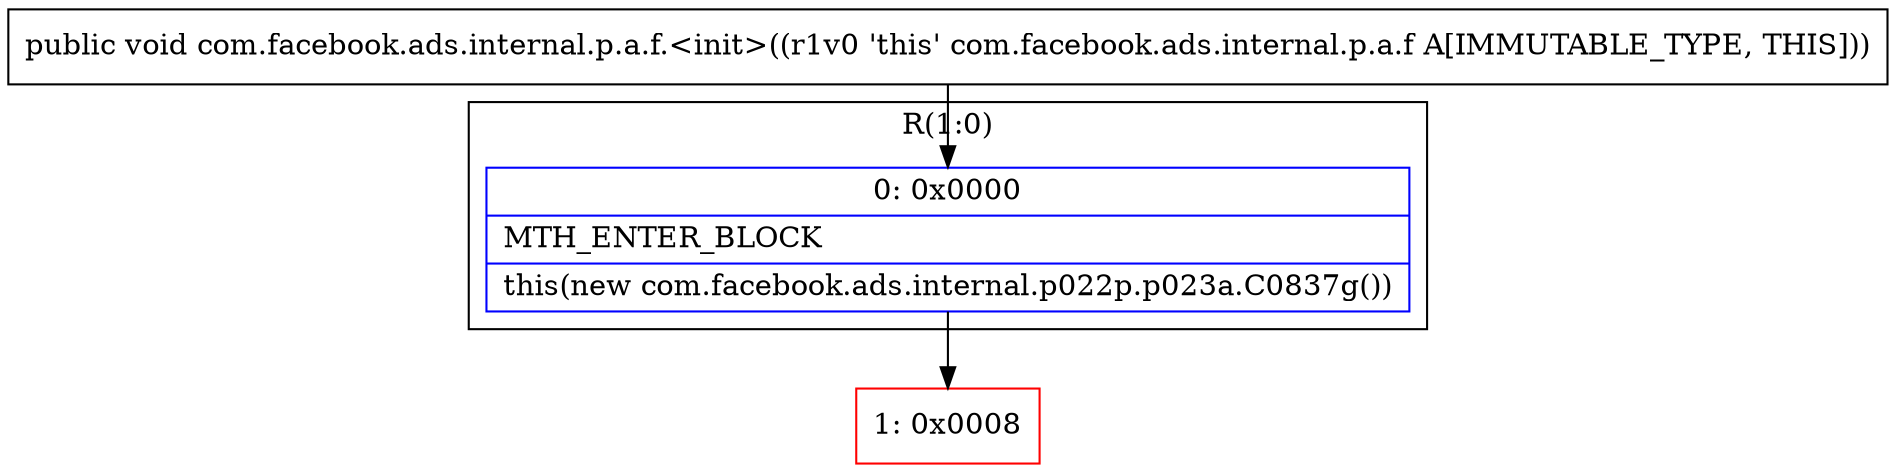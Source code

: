 digraph "CFG forcom.facebook.ads.internal.p.a.f.\<init\>()V" {
subgraph cluster_Region_553020453 {
label = "R(1:0)";
node [shape=record,color=blue];
Node_0 [shape=record,label="{0\:\ 0x0000|MTH_ENTER_BLOCK\l|this(new com.facebook.ads.internal.p022p.p023a.C0837g())\l}"];
}
Node_1 [shape=record,color=red,label="{1\:\ 0x0008}"];
MethodNode[shape=record,label="{public void com.facebook.ads.internal.p.a.f.\<init\>((r1v0 'this' com.facebook.ads.internal.p.a.f A[IMMUTABLE_TYPE, THIS])) }"];
MethodNode -> Node_0;
Node_0 -> Node_1;
}

